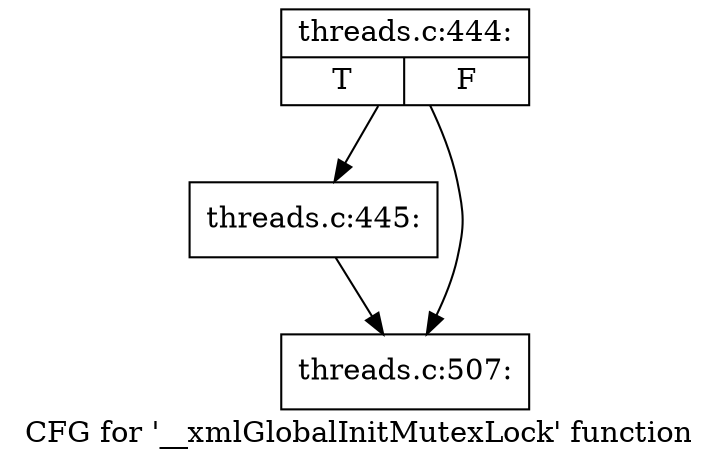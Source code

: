 digraph "CFG for '__xmlGlobalInitMutexLock' function" {
	label="CFG for '__xmlGlobalInitMutexLock' function";

	Node0x471fc50 [shape=record,label="{threads.c:444:|{<s0>T|<s1>F}}"];
	Node0x471fc50 -> Node0x471fd40;
	Node0x471fc50 -> Node0x47223c0;
	Node0x471fd40 [shape=record,label="{threads.c:445:}"];
	Node0x471fd40 -> Node0x47223c0;
	Node0x47223c0 [shape=record,label="{threads.c:507:}"];
}
